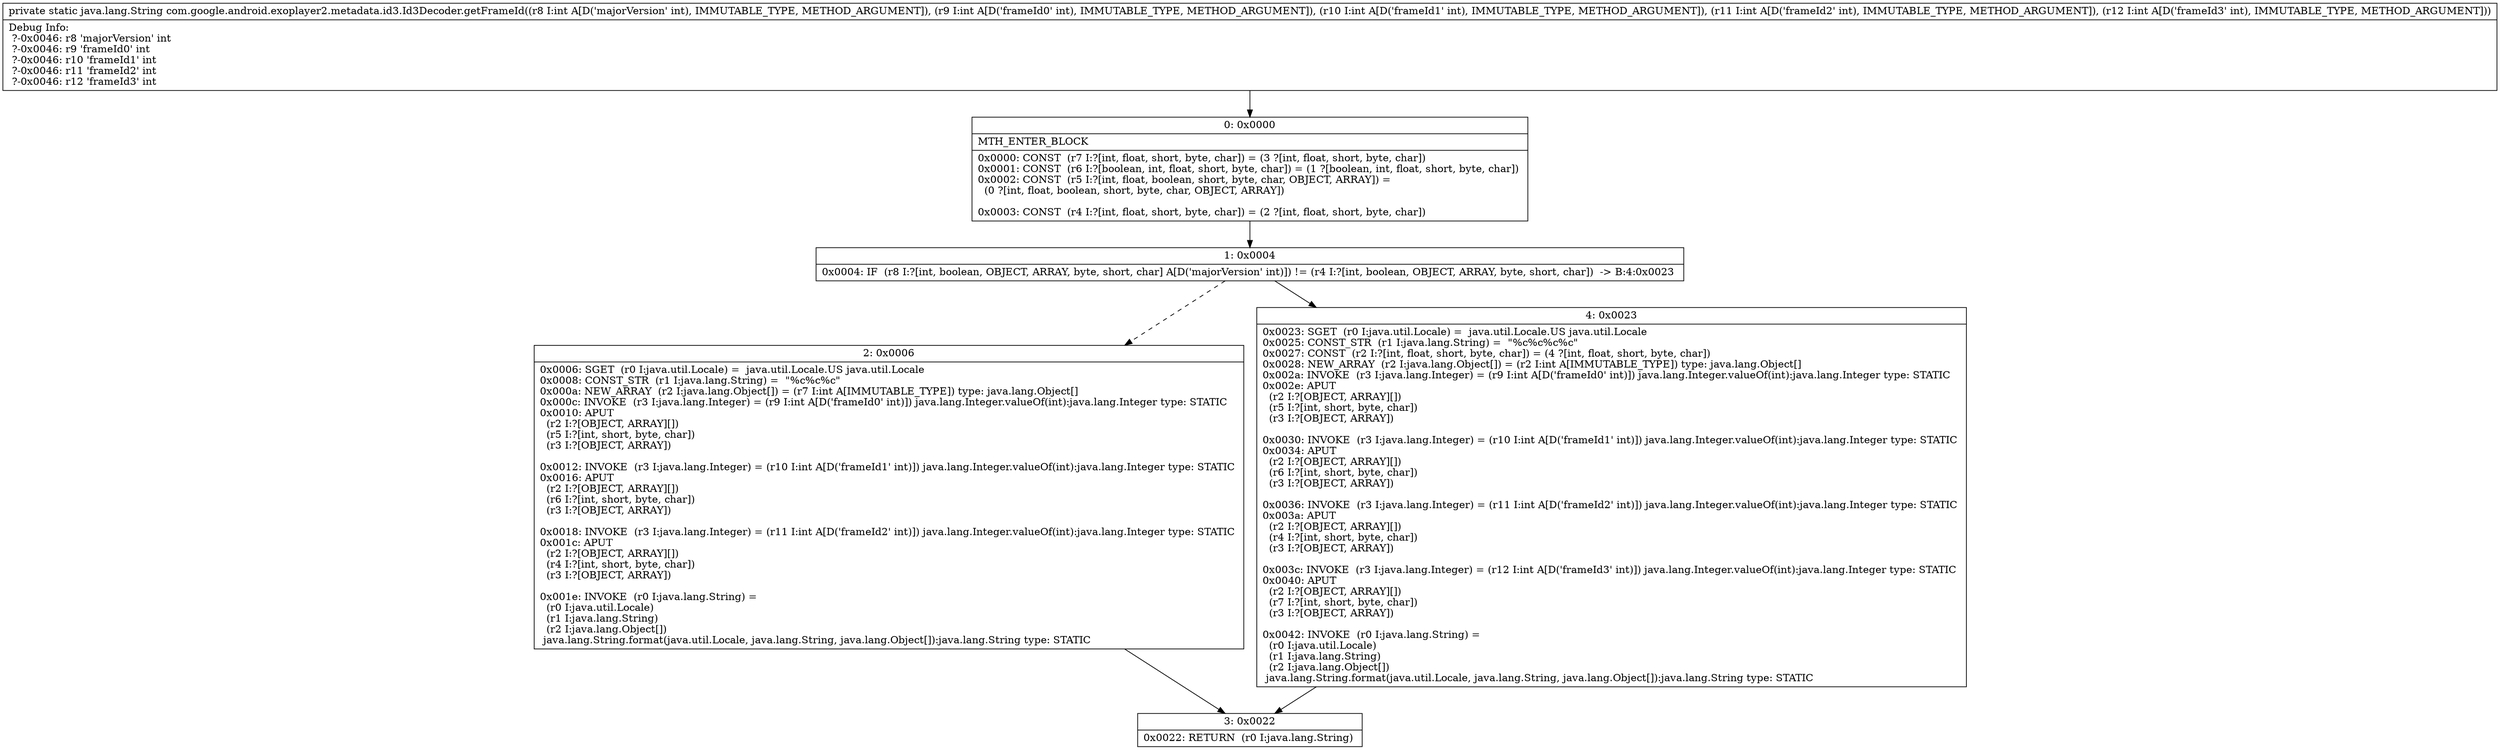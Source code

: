 digraph "CFG forcom.google.android.exoplayer2.metadata.id3.Id3Decoder.getFrameId(IIIII)Ljava\/lang\/String;" {
Node_0 [shape=record,label="{0\:\ 0x0000|MTH_ENTER_BLOCK\l|0x0000: CONST  (r7 I:?[int, float, short, byte, char]) = (3 ?[int, float, short, byte, char]) \l0x0001: CONST  (r6 I:?[boolean, int, float, short, byte, char]) = (1 ?[boolean, int, float, short, byte, char]) \l0x0002: CONST  (r5 I:?[int, float, boolean, short, byte, char, OBJECT, ARRAY]) = \l  (0 ?[int, float, boolean, short, byte, char, OBJECT, ARRAY])\l \l0x0003: CONST  (r4 I:?[int, float, short, byte, char]) = (2 ?[int, float, short, byte, char]) \l}"];
Node_1 [shape=record,label="{1\:\ 0x0004|0x0004: IF  (r8 I:?[int, boolean, OBJECT, ARRAY, byte, short, char] A[D('majorVersion' int)]) != (r4 I:?[int, boolean, OBJECT, ARRAY, byte, short, char])  \-\> B:4:0x0023 \l}"];
Node_2 [shape=record,label="{2\:\ 0x0006|0x0006: SGET  (r0 I:java.util.Locale) =  java.util.Locale.US java.util.Locale \l0x0008: CONST_STR  (r1 I:java.lang.String) =  \"%c%c%c\" \l0x000a: NEW_ARRAY  (r2 I:java.lang.Object[]) = (r7 I:int A[IMMUTABLE_TYPE]) type: java.lang.Object[] \l0x000c: INVOKE  (r3 I:java.lang.Integer) = (r9 I:int A[D('frameId0' int)]) java.lang.Integer.valueOf(int):java.lang.Integer type: STATIC \l0x0010: APUT  \l  (r2 I:?[OBJECT, ARRAY][])\l  (r5 I:?[int, short, byte, char])\l  (r3 I:?[OBJECT, ARRAY])\l \l0x0012: INVOKE  (r3 I:java.lang.Integer) = (r10 I:int A[D('frameId1' int)]) java.lang.Integer.valueOf(int):java.lang.Integer type: STATIC \l0x0016: APUT  \l  (r2 I:?[OBJECT, ARRAY][])\l  (r6 I:?[int, short, byte, char])\l  (r3 I:?[OBJECT, ARRAY])\l \l0x0018: INVOKE  (r3 I:java.lang.Integer) = (r11 I:int A[D('frameId2' int)]) java.lang.Integer.valueOf(int):java.lang.Integer type: STATIC \l0x001c: APUT  \l  (r2 I:?[OBJECT, ARRAY][])\l  (r4 I:?[int, short, byte, char])\l  (r3 I:?[OBJECT, ARRAY])\l \l0x001e: INVOKE  (r0 I:java.lang.String) = \l  (r0 I:java.util.Locale)\l  (r1 I:java.lang.String)\l  (r2 I:java.lang.Object[])\l java.lang.String.format(java.util.Locale, java.lang.String, java.lang.Object[]):java.lang.String type: STATIC \l}"];
Node_3 [shape=record,label="{3\:\ 0x0022|0x0022: RETURN  (r0 I:java.lang.String) \l}"];
Node_4 [shape=record,label="{4\:\ 0x0023|0x0023: SGET  (r0 I:java.util.Locale) =  java.util.Locale.US java.util.Locale \l0x0025: CONST_STR  (r1 I:java.lang.String) =  \"%c%c%c%c\" \l0x0027: CONST  (r2 I:?[int, float, short, byte, char]) = (4 ?[int, float, short, byte, char]) \l0x0028: NEW_ARRAY  (r2 I:java.lang.Object[]) = (r2 I:int A[IMMUTABLE_TYPE]) type: java.lang.Object[] \l0x002a: INVOKE  (r3 I:java.lang.Integer) = (r9 I:int A[D('frameId0' int)]) java.lang.Integer.valueOf(int):java.lang.Integer type: STATIC \l0x002e: APUT  \l  (r2 I:?[OBJECT, ARRAY][])\l  (r5 I:?[int, short, byte, char])\l  (r3 I:?[OBJECT, ARRAY])\l \l0x0030: INVOKE  (r3 I:java.lang.Integer) = (r10 I:int A[D('frameId1' int)]) java.lang.Integer.valueOf(int):java.lang.Integer type: STATIC \l0x0034: APUT  \l  (r2 I:?[OBJECT, ARRAY][])\l  (r6 I:?[int, short, byte, char])\l  (r3 I:?[OBJECT, ARRAY])\l \l0x0036: INVOKE  (r3 I:java.lang.Integer) = (r11 I:int A[D('frameId2' int)]) java.lang.Integer.valueOf(int):java.lang.Integer type: STATIC \l0x003a: APUT  \l  (r2 I:?[OBJECT, ARRAY][])\l  (r4 I:?[int, short, byte, char])\l  (r3 I:?[OBJECT, ARRAY])\l \l0x003c: INVOKE  (r3 I:java.lang.Integer) = (r12 I:int A[D('frameId3' int)]) java.lang.Integer.valueOf(int):java.lang.Integer type: STATIC \l0x0040: APUT  \l  (r2 I:?[OBJECT, ARRAY][])\l  (r7 I:?[int, short, byte, char])\l  (r3 I:?[OBJECT, ARRAY])\l \l0x0042: INVOKE  (r0 I:java.lang.String) = \l  (r0 I:java.util.Locale)\l  (r1 I:java.lang.String)\l  (r2 I:java.lang.Object[])\l java.lang.String.format(java.util.Locale, java.lang.String, java.lang.Object[]):java.lang.String type: STATIC \l}"];
MethodNode[shape=record,label="{private static java.lang.String com.google.android.exoplayer2.metadata.id3.Id3Decoder.getFrameId((r8 I:int A[D('majorVersion' int), IMMUTABLE_TYPE, METHOD_ARGUMENT]), (r9 I:int A[D('frameId0' int), IMMUTABLE_TYPE, METHOD_ARGUMENT]), (r10 I:int A[D('frameId1' int), IMMUTABLE_TYPE, METHOD_ARGUMENT]), (r11 I:int A[D('frameId2' int), IMMUTABLE_TYPE, METHOD_ARGUMENT]), (r12 I:int A[D('frameId3' int), IMMUTABLE_TYPE, METHOD_ARGUMENT]))  | Debug Info:\l  ?\-0x0046: r8 'majorVersion' int\l  ?\-0x0046: r9 'frameId0' int\l  ?\-0x0046: r10 'frameId1' int\l  ?\-0x0046: r11 'frameId2' int\l  ?\-0x0046: r12 'frameId3' int\l}"];
MethodNode -> Node_0;
Node_0 -> Node_1;
Node_1 -> Node_2[style=dashed];
Node_1 -> Node_4;
Node_2 -> Node_3;
Node_4 -> Node_3;
}

